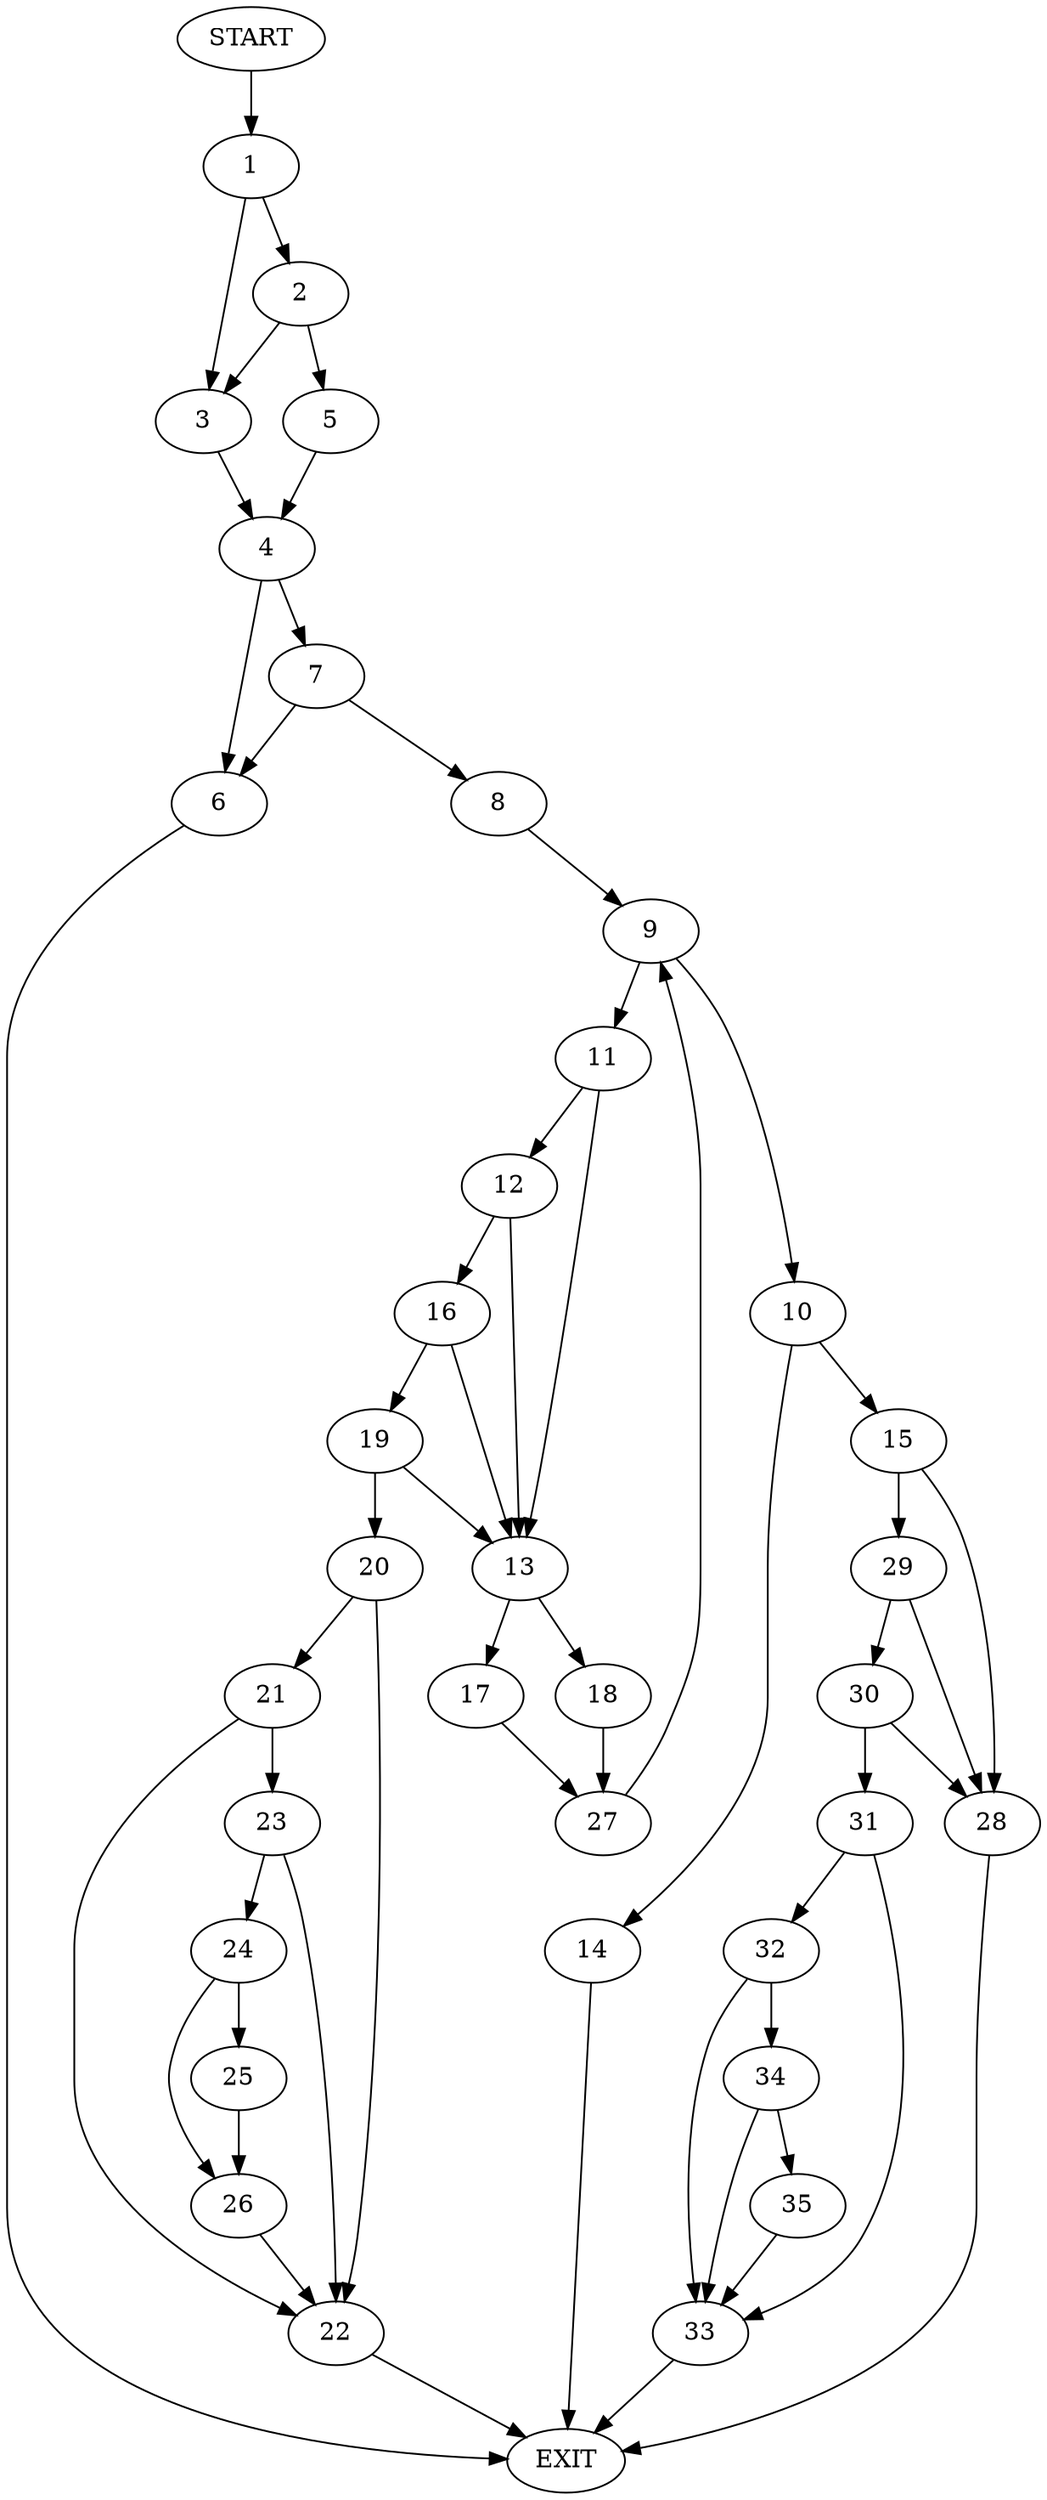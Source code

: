 digraph {
0 [label="START"]
36 [label="EXIT"]
0 -> 1
1 -> 2
1 -> 3
3 -> 4
2 -> 3
2 -> 5
5 -> 4
4 -> 6
4 -> 7
6 -> 36
7 -> 6
7 -> 8
8 -> 9
9 -> 10
9 -> 11
11 -> 12
11 -> 13
10 -> 14
10 -> 15
12 -> 13
12 -> 16
13 -> 17
13 -> 18
16 -> 19
16 -> 13
19 -> 20
19 -> 13
20 -> 21
20 -> 22
21 -> 22
21 -> 23
22 -> 36
23 -> 22
23 -> 24
24 -> 25
24 -> 26
25 -> 26
26 -> 22
18 -> 27
17 -> 27
27 -> 9
14 -> 36
15 -> 28
15 -> 29
29 -> 30
29 -> 28
28 -> 36
30 -> 28
30 -> 31
31 -> 32
31 -> 33
33 -> 36
32 -> 33
32 -> 34
34 -> 33
34 -> 35
35 -> 33
}
